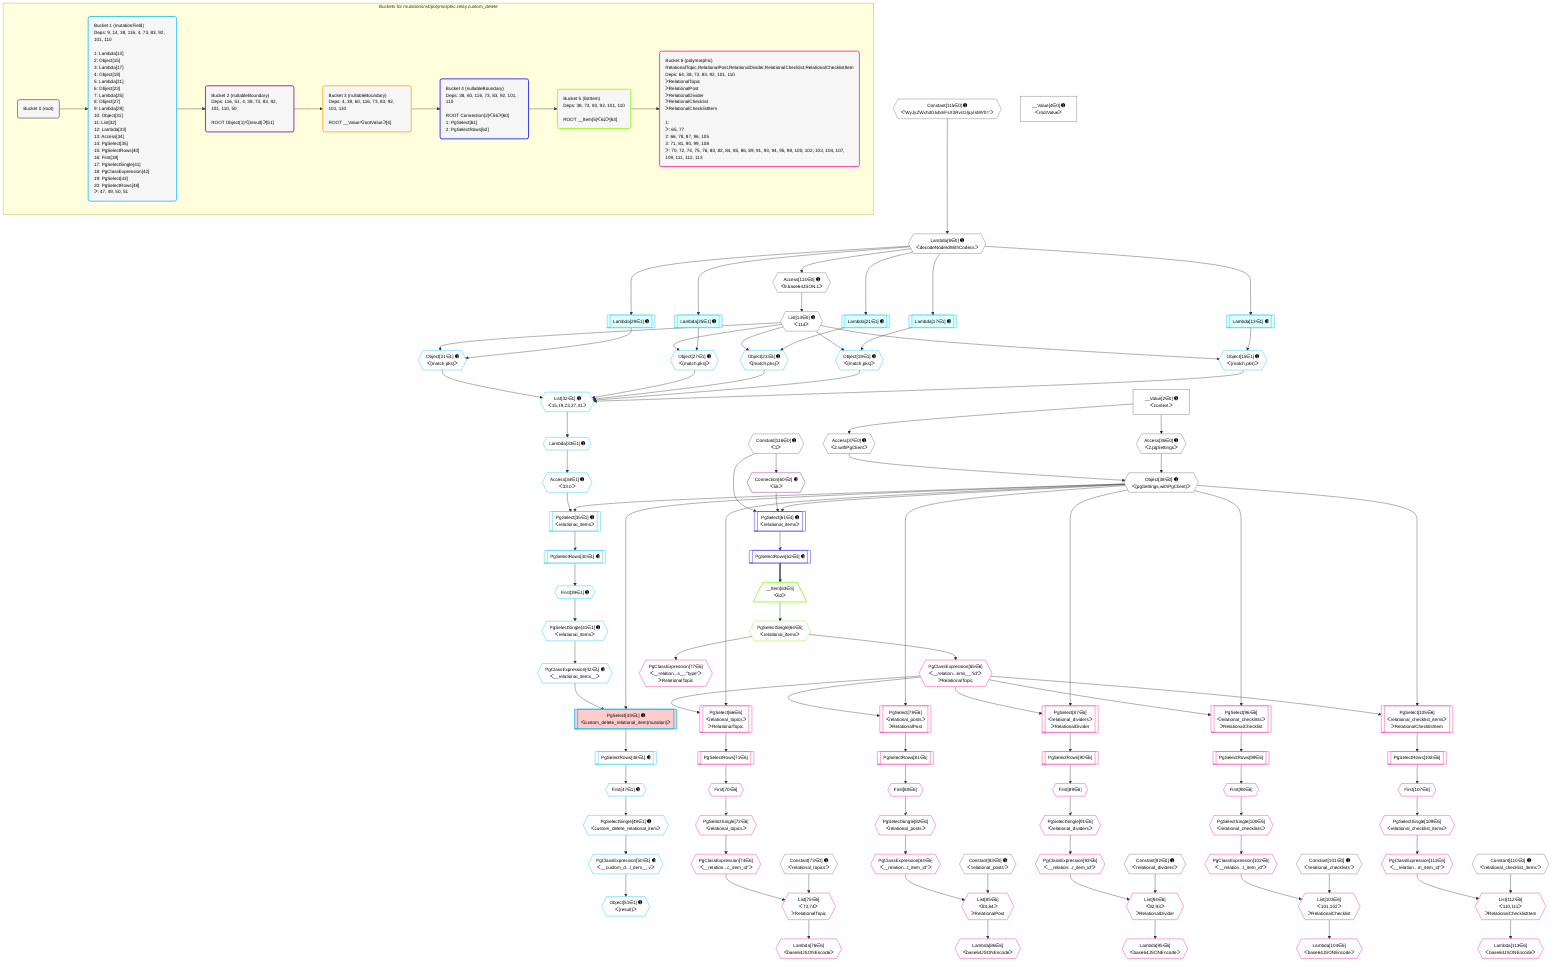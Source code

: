 %%{init: {'themeVariables': { 'fontSize': '12px'}}}%%
graph TD
    classDef path fill:#eee,stroke:#000,color:#000
    classDef plan fill:#fff,stroke-width:1px,color:#000
    classDef itemplan fill:#fff,stroke-width:2px,color:#000
    classDef unbatchedplan fill:#dff,stroke-width:1px,color:#000
    classDef sideeffectplan fill:#fcc,stroke-width:2px,color:#000
    classDef bucket fill:#f6f6f6,color:#000,stroke-width:2px,text-align:left


    %% plan dependencies
    Object38{{"Object[38∈0] ➊<br />ᐸ{pgSettings,withPgClient}ᐳ"}}:::plan
    Access36{{"Access[36∈0] ➊<br />ᐸ2.pgSettingsᐳ"}}:::plan
    Access37{{"Access[37∈0] ➊<br />ᐸ2.withPgClientᐳ"}}:::plan
    Access36 & Access37 --> Object38
    Lambda9{{"Lambda[9∈0] ➊<br />ᐸdecodeNodeIdWithCodecsᐳ"}}:::plan
    Constant115{{"Constant[115∈0] ➊<br />ᐸ'WyJyZWxhdGlvbmFsX3RvcGljcyIsMV0='ᐳ"}}:::plan
    Constant115 --> Lambda9
    List14{{"List[14∈0] ➊<br />ᐸ114ᐳ"}}:::plan
    Access114{{"Access[114∈0] ➊<br />ᐸ9.base64JSON.1ᐳ"}}:::plan
    Access114 --> List14
    __Value2["__Value[2∈0] ➊<br />ᐸcontextᐳ"]:::plan
    __Value2 --> Access36
    __Value2 --> Access37
    Lambda9 --> Access114
    __Value4["__Value[4∈0] ➊<br />ᐸrootValueᐳ"]:::plan
    Constant73{{"Constant[73∈0] ➊<br />ᐸ'relational_topics'ᐳ"}}:::plan
    Constant83{{"Constant[83∈0] ➊<br />ᐸ'relational_posts'ᐳ"}}:::plan
    Constant92{{"Constant[92∈0] ➊<br />ᐸ'relational_dividers'ᐳ"}}:::plan
    Constant101{{"Constant[101∈0] ➊<br />ᐸ'relational_checklists'ᐳ"}}:::plan
    Constant110{{"Constant[110∈0] ➊<br />ᐸ'relational_checklist_items'ᐳ"}}:::plan
    Constant116{{"Constant[116∈0] ➊<br />ᐸ1ᐳ"}}:::plan
    List32{{"List[32∈1] ➊<br />ᐸ15,19,23,27,31ᐳ"}}:::plan
    Object15{{"Object[15∈1] ➊<br />ᐸ{match,pks}ᐳ"}}:::plan
    Object19{{"Object[19∈1] ➊<br />ᐸ{match,pks}ᐳ"}}:::plan
    Object23{{"Object[23∈1] ➊<br />ᐸ{match,pks}ᐳ"}}:::plan
    Object27{{"Object[27∈1] ➊<br />ᐸ{match,pks}ᐳ"}}:::plan
    Object31{{"Object[31∈1] ➊<br />ᐸ{match,pks}ᐳ"}}:::plan
    Object15 & Object19 & Object23 & Object27 & Object31 --> List32
    Lambda13[["Lambda[13∈1] ➊"]]:::unbatchedplan
    Lambda13 & List14 --> Object15
    Lambda17[["Lambda[17∈1] ➊"]]:::unbatchedplan
    Lambda17 & List14 --> Object19
    Lambda21[["Lambda[21∈1] ➊"]]:::unbatchedplan
    Lambda21 & List14 --> Object23
    Lambda25[["Lambda[25∈1] ➊"]]:::unbatchedplan
    Lambda25 & List14 --> Object27
    Lambda29[["Lambda[29∈1] ➊"]]:::unbatchedplan
    Lambda29 & List14 --> Object31
    PgSelect35[["PgSelect[35∈1] ➊<br />ᐸrelational_itemsᐳ"]]:::plan
    Access34{{"Access[34∈1] ➊<br />ᐸ33.0ᐳ"}}:::plan
    Object38 & Access34 --> PgSelect35
    PgSelect43[["PgSelect[43∈1] ➊<br />ᐸcustom_delete_relational_item(mutation)ᐳ"]]:::sideeffectplan
    PgClassExpression42{{"PgClassExpression[42∈1] ➊<br />ᐸ__relational_items__ᐳ"}}:::plan
    Object38 & PgClassExpression42 --> PgSelect43
    Lambda9 --> Lambda13
    Lambda9 --> Lambda17
    Lambda9 --> Lambda21
    Lambda9 --> Lambda25
    Lambda9 --> Lambda29
    Lambda33{{"Lambda[33∈1] ➊"}}:::plan
    List32 --> Lambda33
    Lambda33 --> Access34
    First39{{"First[39∈1] ➊"}}:::plan
    PgSelectRows40[["PgSelectRows[40∈1] ➊"]]:::plan
    PgSelectRows40 --> First39
    PgSelect35 --> PgSelectRows40
    PgSelectSingle41{{"PgSelectSingle[41∈1] ➊<br />ᐸrelational_itemsᐳ"}}:::plan
    First39 --> PgSelectSingle41
    PgSelectSingle41 --> PgClassExpression42
    First47{{"First[47∈1] ➊"}}:::plan
    PgSelectRows48[["PgSelectRows[48∈1] ➊"]]:::plan
    PgSelectRows48 --> First47
    PgSelect43 --> PgSelectRows48
    PgSelectSingle49{{"PgSelectSingle[49∈1] ➊<br />ᐸcustom_delete_relational_itemᐳ"}}:::plan
    First47 --> PgSelectSingle49
    PgClassExpression50{{"PgClassExpression[50∈1] ➊<br />ᐸ__custom_d...l_item__.vᐳ"}}:::plan
    PgSelectSingle49 --> PgClassExpression50
    Object51{{"Object[51∈1] ➊<br />ᐸ{result}ᐳ"}}:::plan
    PgClassExpression50 --> Object51
    Connection60{{"Connection[60∈2] ➊<br />ᐸ56ᐳ"}}:::plan
    Constant116 --> Connection60
    PgSelect61[["PgSelect[61∈4] ➊<br />ᐸrelational_itemsᐳ"]]:::plan
    Object38 & Connection60 & Constant116 --> PgSelect61
    PgSelectRows62[["PgSelectRows[62∈4] ➊"]]:::plan
    PgSelect61 --> PgSelectRows62
    __Item63[/"__Item[63∈5]<br />ᐸ62ᐳ"\]:::itemplan
    PgSelectRows62 ==> __Item63
    PgSelectSingle64{{"PgSelectSingle[64∈5]<br />ᐸrelational_itemsᐳ"}}:::plan
    __Item63 --> PgSelectSingle64
    PgSelect66[["PgSelect[66∈6]<br />ᐸrelational_topicsᐳ<br />ᐳRelationalTopic"]]:::plan
    PgClassExpression65{{"PgClassExpression[65∈6]<br />ᐸ__relation...ems__.”id”ᐳ<br />ᐳRelationalTopic"}}:::plan
    Object38 & PgClassExpression65 --> PgSelect66
    List75{{"List[75∈6]<br />ᐸ73,74ᐳ<br />ᐳRelationalTopic"}}:::plan
    PgClassExpression74{{"PgClassExpression[74∈6]<br />ᐸ__relation...c_item_id”ᐳ"}}:::plan
    Constant73 & PgClassExpression74 --> List75
    PgSelect78[["PgSelect[78∈6]<br />ᐸrelational_postsᐳ<br />ᐳRelationalPost"]]:::plan
    Object38 & PgClassExpression65 --> PgSelect78
    List85{{"List[85∈6]<br />ᐸ83,84ᐳ<br />ᐳRelationalPost"}}:::plan
    PgClassExpression84{{"PgClassExpression[84∈6]<br />ᐸ__relation...t_item_id”ᐳ"}}:::plan
    Constant83 & PgClassExpression84 --> List85
    PgSelect87[["PgSelect[87∈6]<br />ᐸrelational_dividersᐳ<br />ᐳRelationalDivider"]]:::plan
    Object38 & PgClassExpression65 --> PgSelect87
    List94{{"List[94∈6]<br />ᐸ92,93ᐳ<br />ᐳRelationalDivider"}}:::plan
    PgClassExpression93{{"PgClassExpression[93∈6]<br />ᐸ__relation...r_item_id”ᐳ"}}:::plan
    Constant92 & PgClassExpression93 --> List94
    PgSelect96[["PgSelect[96∈6]<br />ᐸrelational_checklistsᐳ<br />ᐳRelationalChecklist"]]:::plan
    Object38 & PgClassExpression65 --> PgSelect96
    List103{{"List[103∈6]<br />ᐸ101,102ᐳ<br />ᐳRelationalChecklist"}}:::plan
    PgClassExpression102{{"PgClassExpression[102∈6]<br />ᐸ__relation...t_item_id”ᐳ"}}:::plan
    Constant101 & PgClassExpression102 --> List103
    PgSelect105[["PgSelect[105∈6]<br />ᐸrelational_checklist_itemsᐳ<br />ᐳRelationalChecklistItem"]]:::plan
    Object38 & PgClassExpression65 --> PgSelect105
    List112{{"List[112∈6]<br />ᐸ110,111ᐳ<br />ᐳRelationalChecklistItem"}}:::plan
    PgClassExpression111{{"PgClassExpression[111∈6]<br />ᐸ__relation...m_item_id”ᐳ"}}:::plan
    Constant110 & PgClassExpression111 --> List112
    PgSelectSingle64 --> PgClassExpression65
    First70{{"First[70∈6]"}}:::plan
    PgSelectRows71[["PgSelectRows[71∈6]"]]:::plan
    PgSelectRows71 --> First70
    PgSelect66 --> PgSelectRows71
    PgSelectSingle72{{"PgSelectSingle[72∈6]<br />ᐸrelational_topicsᐳ"}}:::plan
    First70 --> PgSelectSingle72
    PgSelectSingle72 --> PgClassExpression74
    Lambda76{{"Lambda[76∈6]<br />ᐸbase64JSONEncodeᐳ"}}:::plan
    List75 --> Lambda76
    PgClassExpression77{{"PgClassExpression[77∈6]<br />ᐸ__relation...s__.”type”ᐳ<br />ᐳRelationalTopic"}}:::plan
    PgSelectSingle64 --> PgClassExpression77
    First80{{"First[80∈6]"}}:::plan
    PgSelectRows81[["PgSelectRows[81∈6]"]]:::plan
    PgSelectRows81 --> First80
    PgSelect78 --> PgSelectRows81
    PgSelectSingle82{{"PgSelectSingle[82∈6]<br />ᐸrelational_postsᐳ"}}:::plan
    First80 --> PgSelectSingle82
    PgSelectSingle82 --> PgClassExpression84
    Lambda86{{"Lambda[86∈6]<br />ᐸbase64JSONEncodeᐳ"}}:::plan
    List85 --> Lambda86
    First89{{"First[89∈6]"}}:::plan
    PgSelectRows90[["PgSelectRows[90∈6]"]]:::plan
    PgSelectRows90 --> First89
    PgSelect87 --> PgSelectRows90
    PgSelectSingle91{{"PgSelectSingle[91∈6]<br />ᐸrelational_dividersᐳ"}}:::plan
    First89 --> PgSelectSingle91
    PgSelectSingle91 --> PgClassExpression93
    Lambda95{{"Lambda[95∈6]<br />ᐸbase64JSONEncodeᐳ"}}:::plan
    List94 --> Lambda95
    First98{{"First[98∈6]"}}:::plan
    PgSelectRows99[["PgSelectRows[99∈6]"]]:::plan
    PgSelectRows99 --> First98
    PgSelect96 --> PgSelectRows99
    PgSelectSingle100{{"PgSelectSingle[100∈6]<br />ᐸrelational_checklistsᐳ"}}:::plan
    First98 --> PgSelectSingle100
    PgSelectSingle100 --> PgClassExpression102
    Lambda104{{"Lambda[104∈6]<br />ᐸbase64JSONEncodeᐳ"}}:::plan
    List103 --> Lambda104
    First107{{"First[107∈6]"}}:::plan
    PgSelectRows108[["PgSelectRows[108∈6]"]]:::plan
    PgSelectRows108 --> First107
    PgSelect105 --> PgSelectRows108
    PgSelectSingle109{{"PgSelectSingle[109∈6]<br />ᐸrelational_checklist_itemsᐳ"}}:::plan
    First107 --> PgSelectSingle109
    PgSelectSingle109 --> PgClassExpression111
    Lambda113{{"Lambda[113∈6]<br />ᐸbase64JSONEncodeᐳ"}}:::plan
    List112 --> Lambda113

    %% define steps

    subgraph "Buckets for mutations/v4/polymorphic.relay.custom_delete"
    Bucket0("Bucket 0 (root)"):::bucket
    classDef bucket0 stroke:#696969
    class Bucket0,__Value2,__Value4,Lambda9,List14,Access36,Access37,Object38,Constant73,Constant83,Constant92,Constant101,Constant110,Access114,Constant115,Constant116 bucket0
    Bucket1("Bucket 1 (mutationField)<br />Deps: 9, 14, 38, 116, 4, 73, 83, 92, 101, 110<br /><br />1: Lambda[13]<br />2: Object[15]<br />3: Lambda[17]<br />4: Object[19]<br />5: Lambda[21]<br />6: Object[23]<br />7: Lambda[25]<br />8: Object[27]<br />9: Lambda[29]<br />10: Object[31]<br />11: List[32]<br />12: Lambda[33]<br />13: Access[34]<br />14: PgSelect[35]<br />15: PgSelectRows[40]<br />16: First[39]<br />17: PgSelectSingle[41]<br />18: PgClassExpression[42]<br />19: PgSelect[43]<br />20: PgSelectRows[48]<br />ᐳ: 47, 49, 50, 51"):::bucket
    classDef bucket1 stroke:#00bfff
    class Bucket1,Lambda13,Object15,Lambda17,Object19,Lambda21,Object23,Lambda25,Object27,Lambda29,Object31,List32,Lambda33,Access34,PgSelect35,First39,PgSelectRows40,PgSelectSingle41,PgClassExpression42,PgSelect43,First47,PgSelectRows48,PgSelectSingle49,PgClassExpression50,Object51 bucket1
    Bucket2("Bucket 2 (nullableBoundary)<br />Deps: 116, 51, 4, 38, 73, 83, 92, 101, 110, 50<br /><br />ROOT Object{1}ᐸ{result}ᐳ[51]"):::bucket
    classDef bucket2 stroke:#7f007f
    class Bucket2,Connection60 bucket2
    Bucket3("Bucket 3 (nullableBoundary)<br />Deps: 4, 38, 60, 116, 73, 83, 92, 101, 110<br /><br />ROOT __ValueᐸrootValueᐳ[4]"):::bucket
    classDef bucket3 stroke:#ffa500
    class Bucket3 bucket3
    Bucket4("Bucket 4 (nullableBoundary)<br />Deps: 38, 60, 116, 73, 83, 92, 101, 110<br /><br />ROOT Connection{2}ᐸ56ᐳ[60]<br />1: PgSelect[61]<br />2: PgSelectRows[62]"):::bucket
    classDef bucket4 stroke:#0000ff
    class Bucket4,PgSelect61,PgSelectRows62 bucket4
    Bucket5("Bucket 5 (listItem)<br />Deps: 38, 73, 83, 92, 101, 110<br /><br />ROOT __Item{5}ᐸ62ᐳ[63]"):::bucket
    classDef bucket5 stroke:#7fff00
    class Bucket5,__Item63,PgSelectSingle64 bucket5
    Bucket6("Bucket 6 (polymorphic)<br />RelationalTopic,RelationalPost,RelationalDivider,RelationalChecklist,RelationalChecklistItem<br />Deps: 64, 38, 73, 83, 92, 101, 110<br />ᐳRelationalTopic<br />ᐳRelationalPost<br />ᐳRelationalDivider<br />ᐳRelationalChecklist<br />ᐳRelationalChecklistItem<br /><br />1: <br />ᐳ: 65, 77<br />2: 66, 78, 87, 96, 105<br />3: 71, 81, 90, 99, 108<br />ᐳ: 70, 72, 74, 75, 76, 80, 82, 84, 85, 86, 89, 91, 93, 94, 95, 98, 100, 102, 103, 104, 107, 109, 111, 112, 113"):::bucket
    classDef bucket6 stroke:#ff1493
    class Bucket6,PgClassExpression65,PgSelect66,First70,PgSelectRows71,PgSelectSingle72,PgClassExpression74,List75,Lambda76,PgClassExpression77,PgSelect78,First80,PgSelectRows81,PgSelectSingle82,PgClassExpression84,List85,Lambda86,PgSelect87,First89,PgSelectRows90,PgSelectSingle91,PgClassExpression93,List94,Lambda95,PgSelect96,First98,PgSelectRows99,PgSelectSingle100,PgClassExpression102,List103,Lambda104,PgSelect105,First107,PgSelectRows108,PgSelectSingle109,PgClassExpression111,List112,Lambda113 bucket6
    Bucket0 --> Bucket1
    Bucket1 --> Bucket2
    Bucket2 --> Bucket3
    Bucket3 --> Bucket4
    Bucket4 --> Bucket5
    Bucket5 --> Bucket6
    end